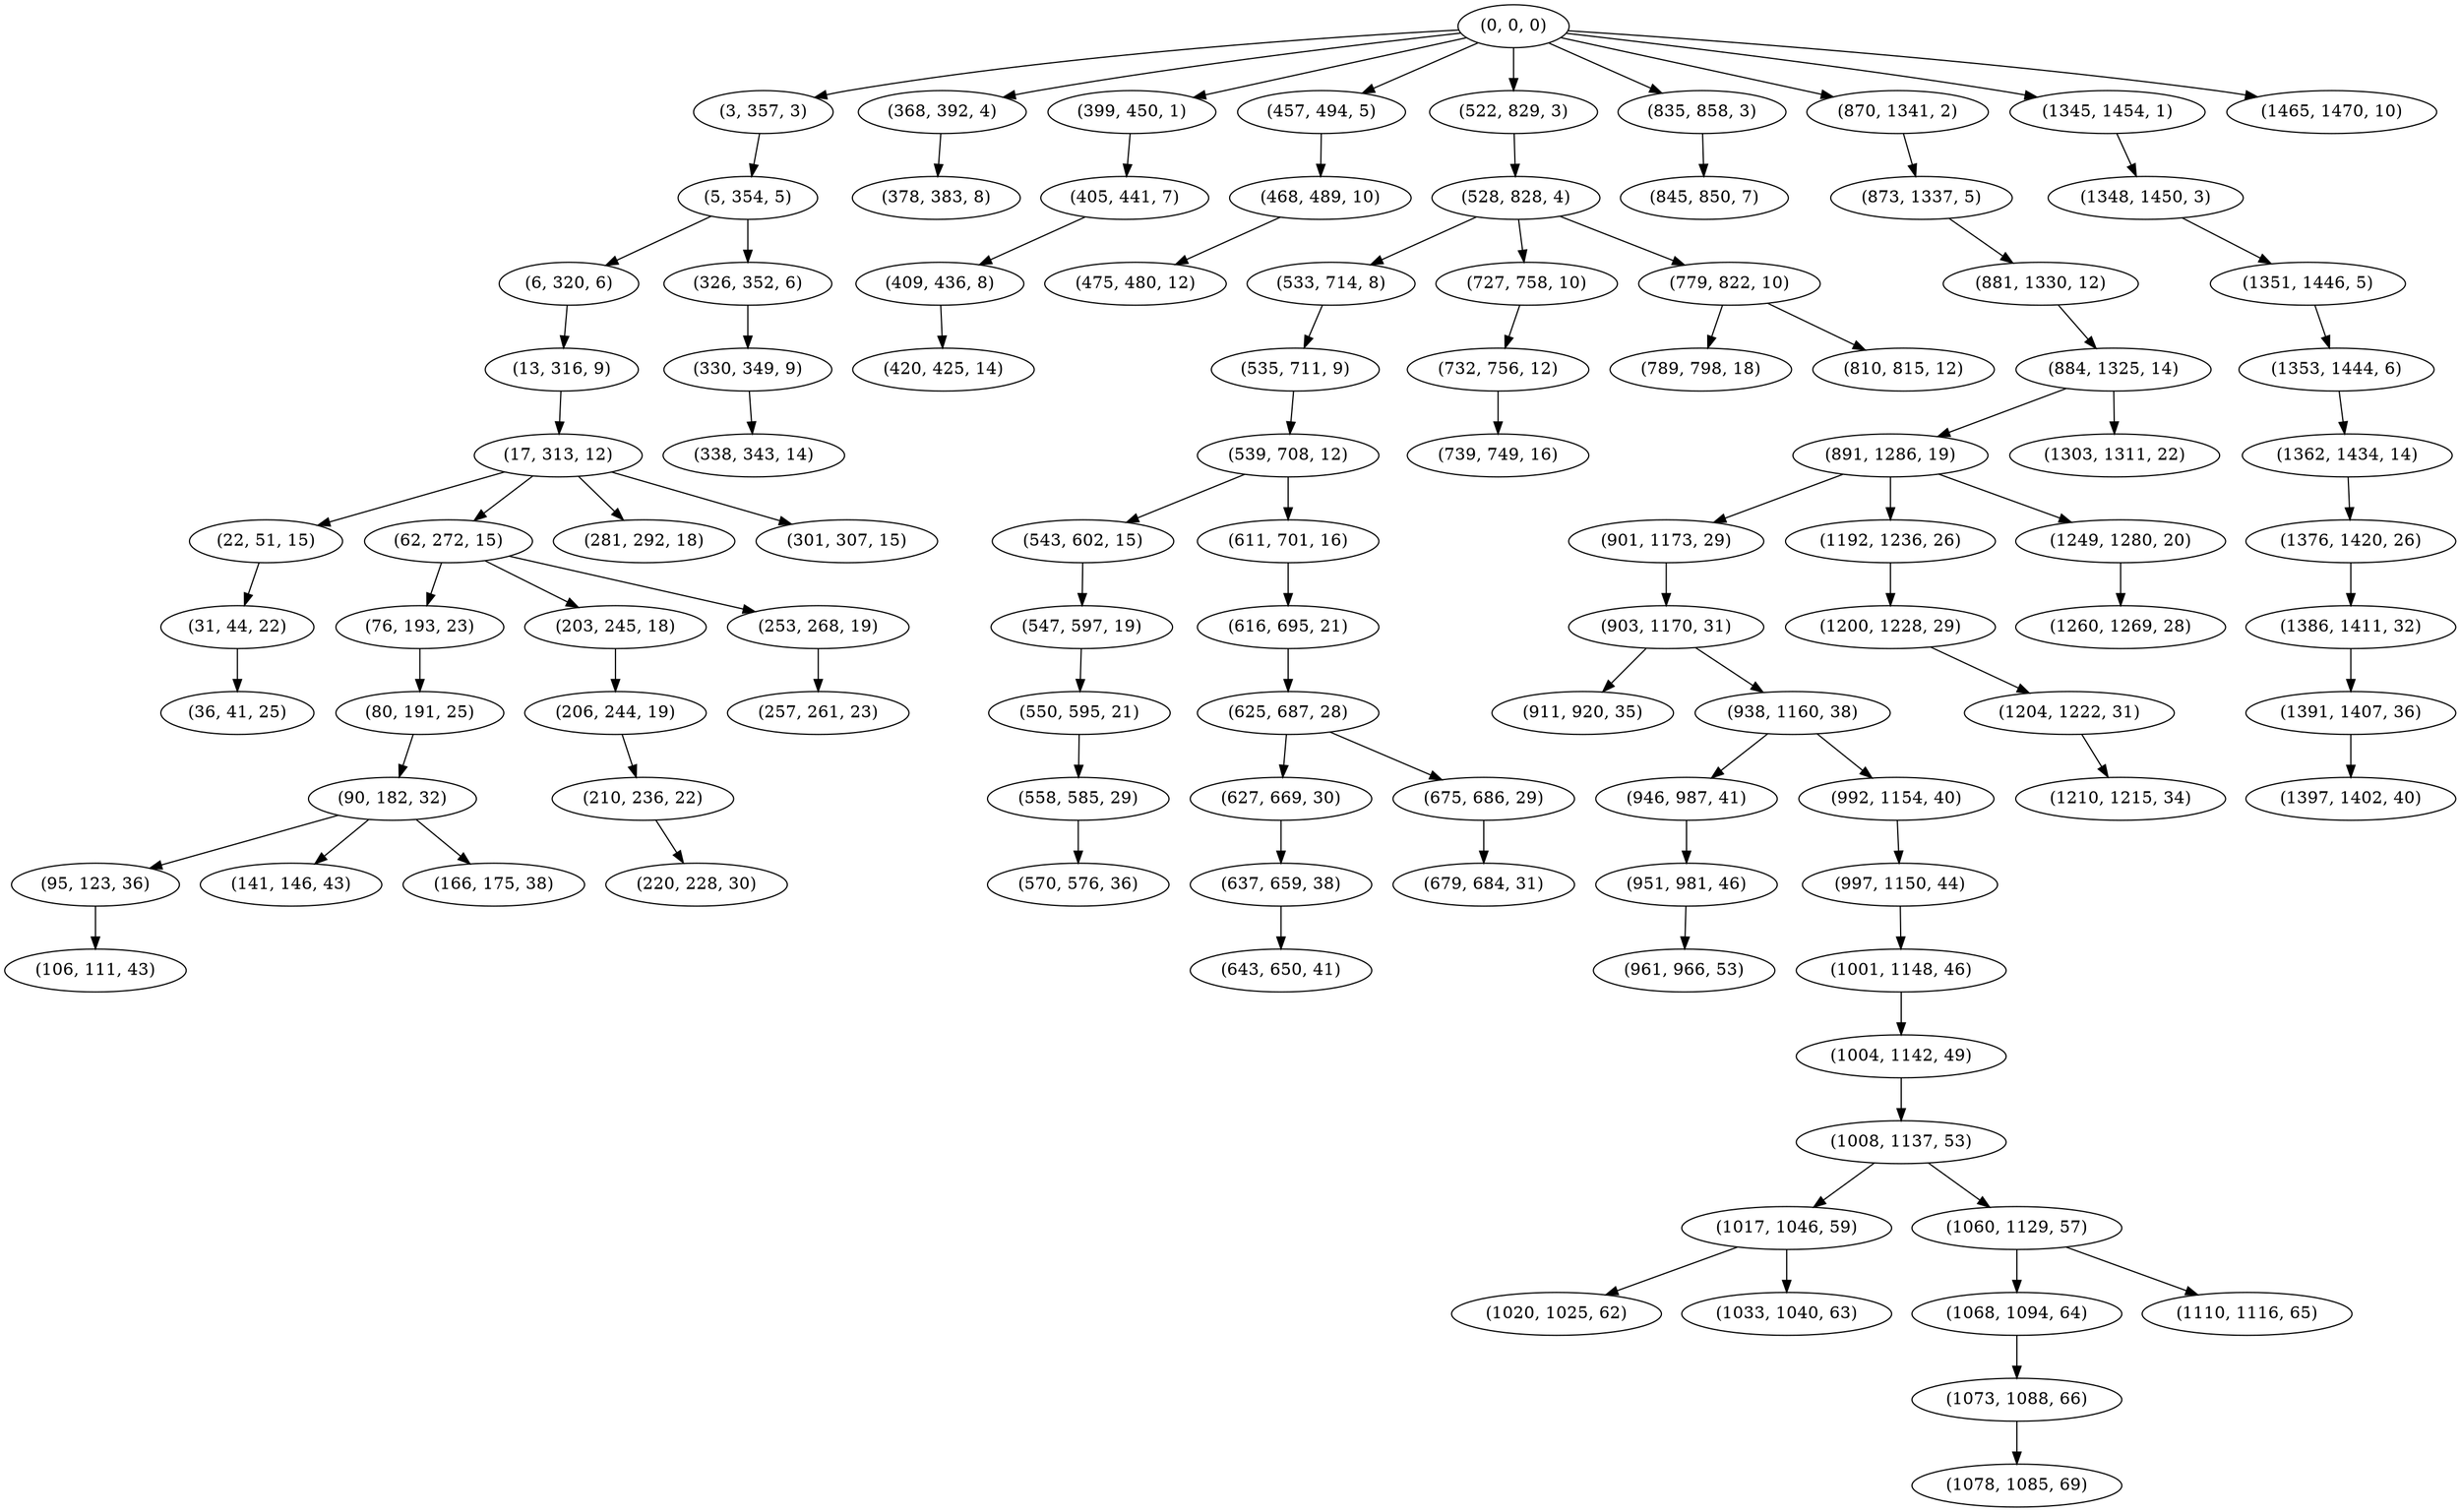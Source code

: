 digraph tree {
    "(0, 0, 0)";
    "(3, 357, 3)";
    "(5, 354, 5)";
    "(6, 320, 6)";
    "(13, 316, 9)";
    "(17, 313, 12)";
    "(22, 51, 15)";
    "(31, 44, 22)";
    "(36, 41, 25)";
    "(62, 272, 15)";
    "(76, 193, 23)";
    "(80, 191, 25)";
    "(90, 182, 32)";
    "(95, 123, 36)";
    "(106, 111, 43)";
    "(141, 146, 43)";
    "(166, 175, 38)";
    "(203, 245, 18)";
    "(206, 244, 19)";
    "(210, 236, 22)";
    "(220, 228, 30)";
    "(253, 268, 19)";
    "(257, 261, 23)";
    "(281, 292, 18)";
    "(301, 307, 15)";
    "(326, 352, 6)";
    "(330, 349, 9)";
    "(338, 343, 14)";
    "(368, 392, 4)";
    "(378, 383, 8)";
    "(399, 450, 1)";
    "(405, 441, 7)";
    "(409, 436, 8)";
    "(420, 425, 14)";
    "(457, 494, 5)";
    "(468, 489, 10)";
    "(475, 480, 12)";
    "(522, 829, 3)";
    "(528, 828, 4)";
    "(533, 714, 8)";
    "(535, 711, 9)";
    "(539, 708, 12)";
    "(543, 602, 15)";
    "(547, 597, 19)";
    "(550, 595, 21)";
    "(558, 585, 29)";
    "(570, 576, 36)";
    "(611, 701, 16)";
    "(616, 695, 21)";
    "(625, 687, 28)";
    "(627, 669, 30)";
    "(637, 659, 38)";
    "(643, 650, 41)";
    "(675, 686, 29)";
    "(679, 684, 31)";
    "(727, 758, 10)";
    "(732, 756, 12)";
    "(739, 749, 16)";
    "(779, 822, 10)";
    "(789, 798, 18)";
    "(810, 815, 12)";
    "(835, 858, 3)";
    "(845, 850, 7)";
    "(870, 1341, 2)";
    "(873, 1337, 5)";
    "(881, 1330, 12)";
    "(884, 1325, 14)";
    "(891, 1286, 19)";
    "(901, 1173, 29)";
    "(903, 1170, 31)";
    "(911, 920, 35)";
    "(938, 1160, 38)";
    "(946, 987, 41)";
    "(951, 981, 46)";
    "(961, 966, 53)";
    "(992, 1154, 40)";
    "(997, 1150, 44)";
    "(1001, 1148, 46)";
    "(1004, 1142, 49)";
    "(1008, 1137, 53)";
    "(1017, 1046, 59)";
    "(1020, 1025, 62)";
    "(1033, 1040, 63)";
    "(1060, 1129, 57)";
    "(1068, 1094, 64)";
    "(1073, 1088, 66)";
    "(1078, 1085, 69)";
    "(1110, 1116, 65)";
    "(1192, 1236, 26)";
    "(1200, 1228, 29)";
    "(1204, 1222, 31)";
    "(1210, 1215, 34)";
    "(1249, 1280, 20)";
    "(1260, 1269, 28)";
    "(1303, 1311, 22)";
    "(1345, 1454, 1)";
    "(1348, 1450, 3)";
    "(1351, 1446, 5)";
    "(1353, 1444, 6)";
    "(1362, 1434, 14)";
    "(1376, 1420, 26)";
    "(1386, 1411, 32)";
    "(1391, 1407, 36)";
    "(1397, 1402, 40)";
    "(1465, 1470, 10)";
    "(0, 0, 0)" -> "(3, 357, 3)";
    "(0, 0, 0)" -> "(368, 392, 4)";
    "(0, 0, 0)" -> "(399, 450, 1)";
    "(0, 0, 0)" -> "(457, 494, 5)";
    "(0, 0, 0)" -> "(522, 829, 3)";
    "(0, 0, 0)" -> "(835, 858, 3)";
    "(0, 0, 0)" -> "(870, 1341, 2)";
    "(0, 0, 0)" -> "(1345, 1454, 1)";
    "(0, 0, 0)" -> "(1465, 1470, 10)";
    "(3, 357, 3)" -> "(5, 354, 5)";
    "(5, 354, 5)" -> "(6, 320, 6)";
    "(5, 354, 5)" -> "(326, 352, 6)";
    "(6, 320, 6)" -> "(13, 316, 9)";
    "(13, 316, 9)" -> "(17, 313, 12)";
    "(17, 313, 12)" -> "(22, 51, 15)";
    "(17, 313, 12)" -> "(62, 272, 15)";
    "(17, 313, 12)" -> "(281, 292, 18)";
    "(17, 313, 12)" -> "(301, 307, 15)";
    "(22, 51, 15)" -> "(31, 44, 22)";
    "(31, 44, 22)" -> "(36, 41, 25)";
    "(62, 272, 15)" -> "(76, 193, 23)";
    "(62, 272, 15)" -> "(203, 245, 18)";
    "(62, 272, 15)" -> "(253, 268, 19)";
    "(76, 193, 23)" -> "(80, 191, 25)";
    "(80, 191, 25)" -> "(90, 182, 32)";
    "(90, 182, 32)" -> "(95, 123, 36)";
    "(90, 182, 32)" -> "(141, 146, 43)";
    "(90, 182, 32)" -> "(166, 175, 38)";
    "(95, 123, 36)" -> "(106, 111, 43)";
    "(203, 245, 18)" -> "(206, 244, 19)";
    "(206, 244, 19)" -> "(210, 236, 22)";
    "(210, 236, 22)" -> "(220, 228, 30)";
    "(253, 268, 19)" -> "(257, 261, 23)";
    "(326, 352, 6)" -> "(330, 349, 9)";
    "(330, 349, 9)" -> "(338, 343, 14)";
    "(368, 392, 4)" -> "(378, 383, 8)";
    "(399, 450, 1)" -> "(405, 441, 7)";
    "(405, 441, 7)" -> "(409, 436, 8)";
    "(409, 436, 8)" -> "(420, 425, 14)";
    "(457, 494, 5)" -> "(468, 489, 10)";
    "(468, 489, 10)" -> "(475, 480, 12)";
    "(522, 829, 3)" -> "(528, 828, 4)";
    "(528, 828, 4)" -> "(533, 714, 8)";
    "(528, 828, 4)" -> "(727, 758, 10)";
    "(528, 828, 4)" -> "(779, 822, 10)";
    "(533, 714, 8)" -> "(535, 711, 9)";
    "(535, 711, 9)" -> "(539, 708, 12)";
    "(539, 708, 12)" -> "(543, 602, 15)";
    "(539, 708, 12)" -> "(611, 701, 16)";
    "(543, 602, 15)" -> "(547, 597, 19)";
    "(547, 597, 19)" -> "(550, 595, 21)";
    "(550, 595, 21)" -> "(558, 585, 29)";
    "(558, 585, 29)" -> "(570, 576, 36)";
    "(611, 701, 16)" -> "(616, 695, 21)";
    "(616, 695, 21)" -> "(625, 687, 28)";
    "(625, 687, 28)" -> "(627, 669, 30)";
    "(625, 687, 28)" -> "(675, 686, 29)";
    "(627, 669, 30)" -> "(637, 659, 38)";
    "(637, 659, 38)" -> "(643, 650, 41)";
    "(675, 686, 29)" -> "(679, 684, 31)";
    "(727, 758, 10)" -> "(732, 756, 12)";
    "(732, 756, 12)" -> "(739, 749, 16)";
    "(779, 822, 10)" -> "(789, 798, 18)";
    "(779, 822, 10)" -> "(810, 815, 12)";
    "(835, 858, 3)" -> "(845, 850, 7)";
    "(870, 1341, 2)" -> "(873, 1337, 5)";
    "(873, 1337, 5)" -> "(881, 1330, 12)";
    "(881, 1330, 12)" -> "(884, 1325, 14)";
    "(884, 1325, 14)" -> "(891, 1286, 19)";
    "(884, 1325, 14)" -> "(1303, 1311, 22)";
    "(891, 1286, 19)" -> "(901, 1173, 29)";
    "(891, 1286, 19)" -> "(1192, 1236, 26)";
    "(891, 1286, 19)" -> "(1249, 1280, 20)";
    "(901, 1173, 29)" -> "(903, 1170, 31)";
    "(903, 1170, 31)" -> "(911, 920, 35)";
    "(903, 1170, 31)" -> "(938, 1160, 38)";
    "(938, 1160, 38)" -> "(946, 987, 41)";
    "(938, 1160, 38)" -> "(992, 1154, 40)";
    "(946, 987, 41)" -> "(951, 981, 46)";
    "(951, 981, 46)" -> "(961, 966, 53)";
    "(992, 1154, 40)" -> "(997, 1150, 44)";
    "(997, 1150, 44)" -> "(1001, 1148, 46)";
    "(1001, 1148, 46)" -> "(1004, 1142, 49)";
    "(1004, 1142, 49)" -> "(1008, 1137, 53)";
    "(1008, 1137, 53)" -> "(1017, 1046, 59)";
    "(1008, 1137, 53)" -> "(1060, 1129, 57)";
    "(1017, 1046, 59)" -> "(1020, 1025, 62)";
    "(1017, 1046, 59)" -> "(1033, 1040, 63)";
    "(1060, 1129, 57)" -> "(1068, 1094, 64)";
    "(1060, 1129, 57)" -> "(1110, 1116, 65)";
    "(1068, 1094, 64)" -> "(1073, 1088, 66)";
    "(1073, 1088, 66)" -> "(1078, 1085, 69)";
    "(1192, 1236, 26)" -> "(1200, 1228, 29)";
    "(1200, 1228, 29)" -> "(1204, 1222, 31)";
    "(1204, 1222, 31)" -> "(1210, 1215, 34)";
    "(1249, 1280, 20)" -> "(1260, 1269, 28)";
    "(1345, 1454, 1)" -> "(1348, 1450, 3)";
    "(1348, 1450, 3)" -> "(1351, 1446, 5)";
    "(1351, 1446, 5)" -> "(1353, 1444, 6)";
    "(1353, 1444, 6)" -> "(1362, 1434, 14)";
    "(1362, 1434, 14)" -> "(1376, 1420, 26)";
    "(1376, 1420, 26)" -> "(1386, 1411, 32)";
    "(1386, 1411, 32)" -> "(1391, 1407, 36)";
    "(1391, 1407, 36)" -> "(1397, 1402, 40)";
}
